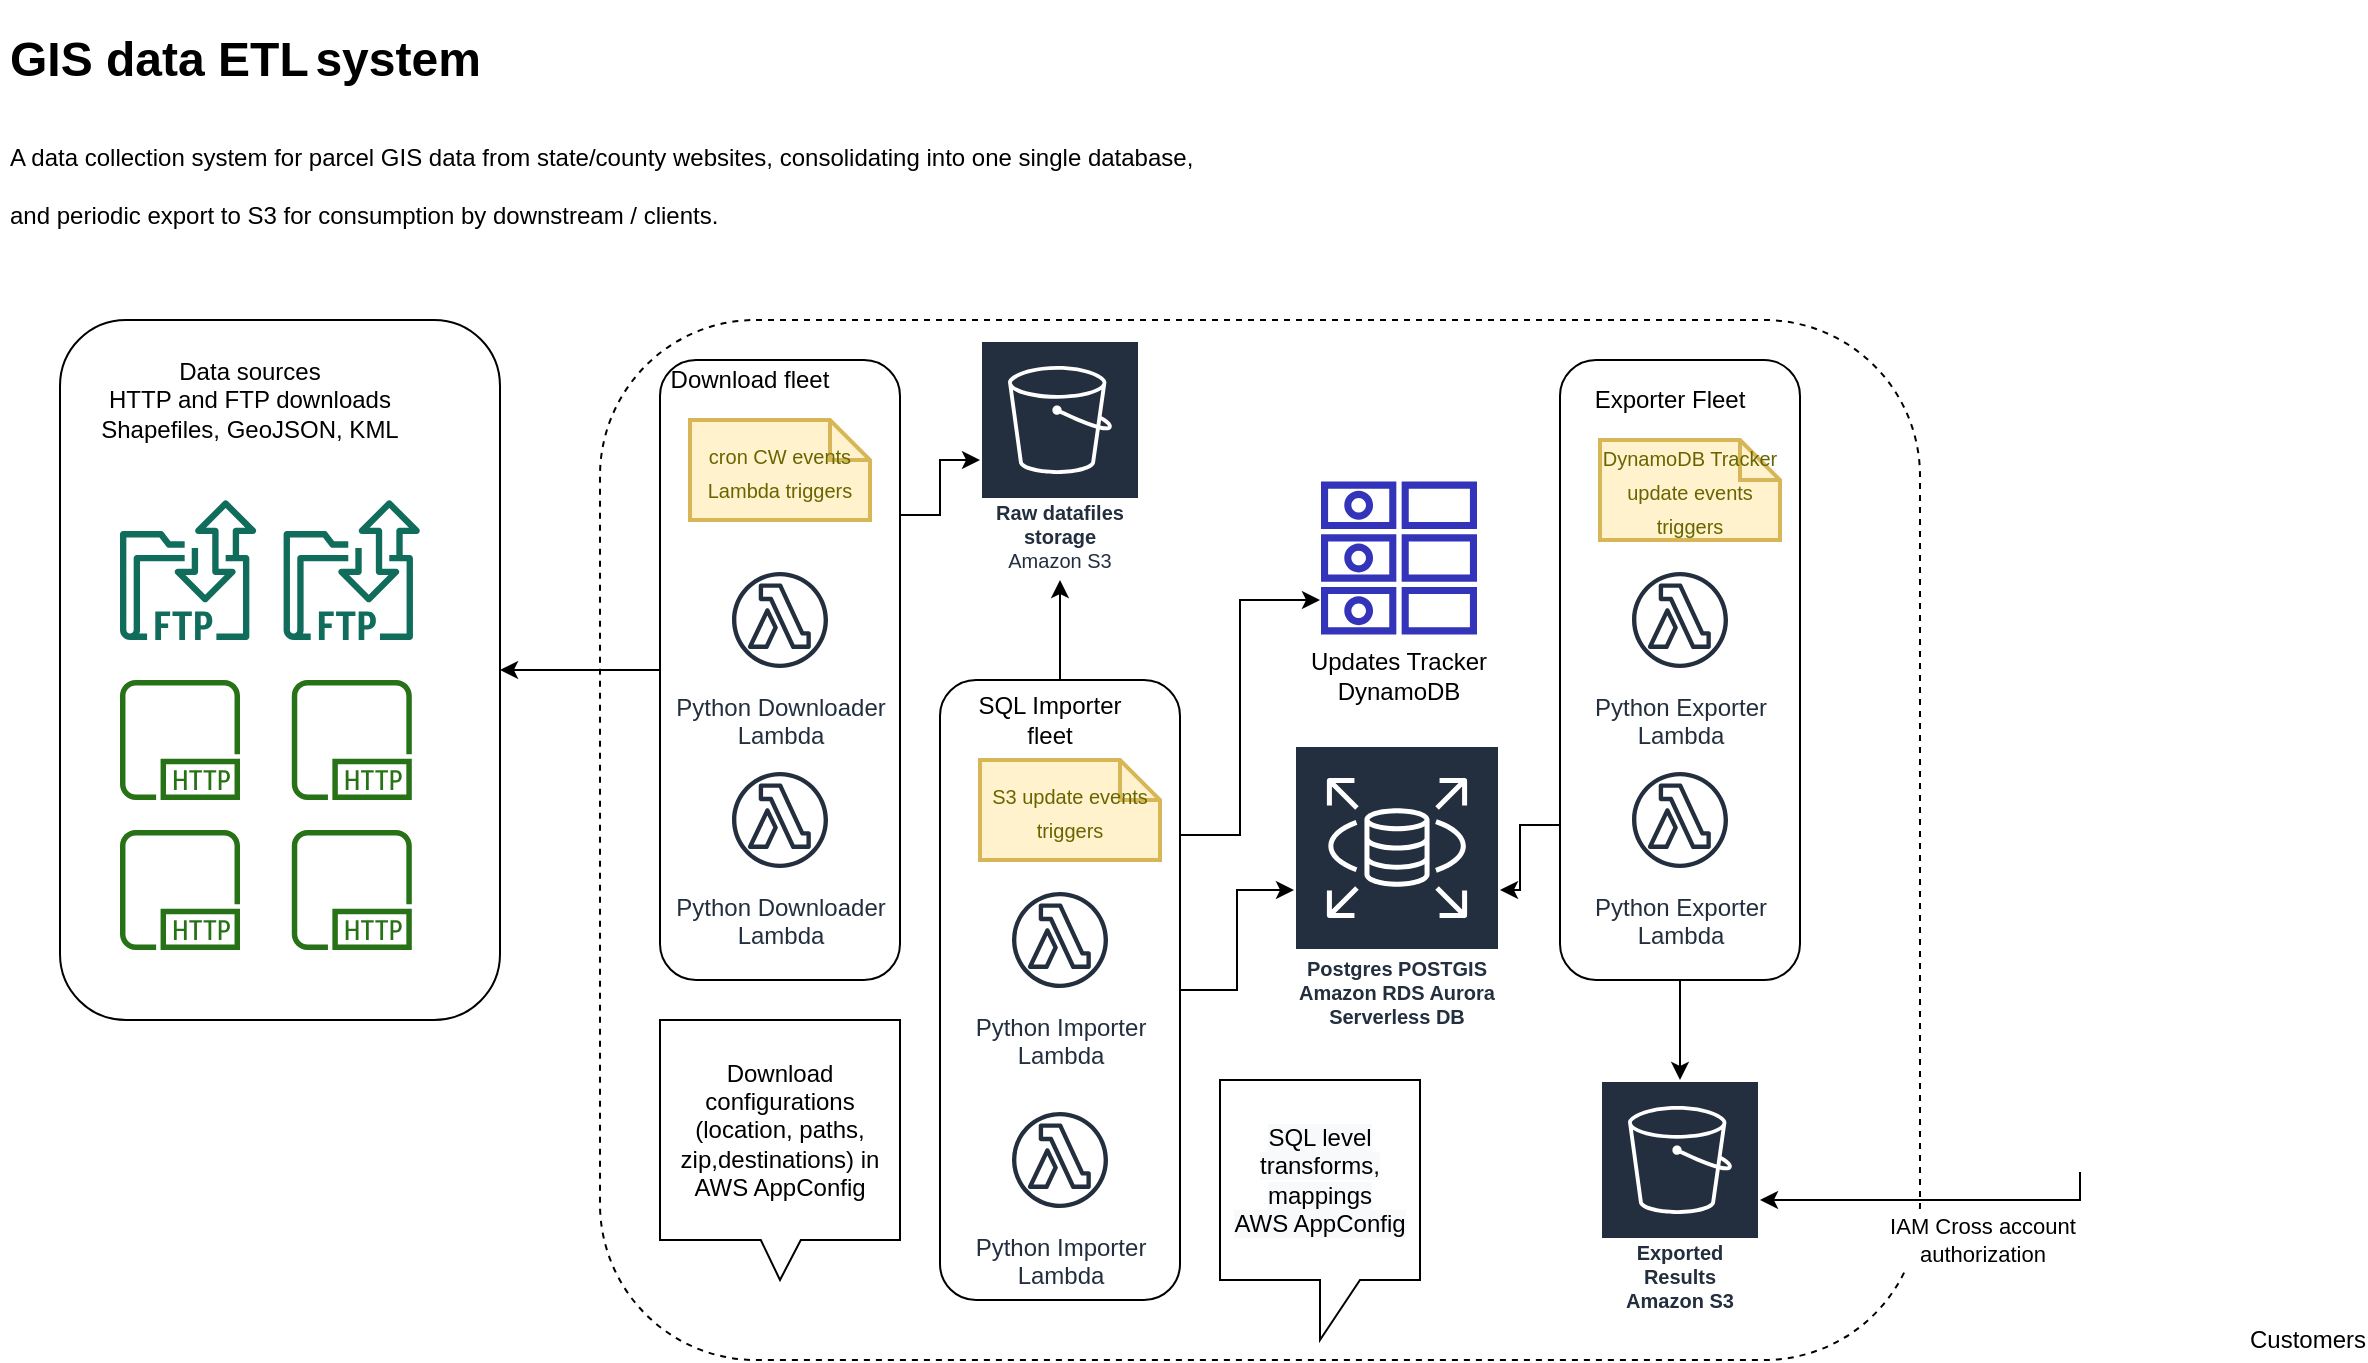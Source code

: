 <mxfile version="14.4.8" type="github">
  <diagram id="fG4mfilmmosczaM7Qcdk" name="Page-1">
    <mxGraphModel dx="2951" dy="996" grid="1" gridSize="10" guides="1" tooltips="1" connect="1" arrows="1" fold="1" page="1" pageScale="1" pageWidth="850" pageHeight="1100" math="0" shadow="0">
      <root>
        <mxCell id="0" />
        <mxCell id="1" parent="0" />
        <mxCell id="WzQwdtlZfrfVEQlYWAmg-1" value="&lt;h1&gt;&lt;span&gt;GIS data&amp;nbsp;&lt;/span&gt;ETL&lt;span style=&quot;font-size: 12px ; font-weight: normal&quot;&gt;&amp;nbsp;&lt;/span&gt;system&amp;nbsp;&lt;/h1&gt;&lt;h1&gt;&lt;span style=&quot;font-size: 12px ; font-weight: normal&quot;&gt;A data collection system for parcel GIS data from state/county websites, consolidating into one single database, and periodic export to S3 for consumption by downstream / clients.&lt;/span&gt;&lt;/h1&gt;" style="text;html=1;strokeColor=none;fillColor=none;spacing=5;spacingTop=-20;whiteSpace=wrap;overflow=hidden;rounded=0;" vertex="1" parent="1">
          <mxGeometry x="20" y="20" width="620" height="120" as="geometry" />
        </mxCell>
        <mxCell id="WzQwdtlZfrfVEQlYWAmg-2" value="" style="rounded=1;whiteSpace=wrap;html=1;" vertex="1" parent="1">
          <mxGeometry x="50" y="170" width="220" height="350" as="geometry" />
        </mxCell>
        <mxCell id="WzQwdtlZfrfVEQlYWAmg-3" value="Data sources&lt;br&gt;HTTP and FTP downloads&lt;br&gt;Shapefiles, GeoJSON, KML" style="text;html=1;strokeColor=none;fillColor=none;align=center;verticalAlign=middle;whiteSpace=wrap;rounded=0;" vertex="1" parent="1">
          <mxGeometry x="50" y="180" width="190" height="60" as="geometry" />
        </mxCell>
        <mxCell id="WzQwdtlZfrfVEQlYWAmg-5" value="" style="outlineConnect=0;fontColor=#232F3E;gradientColor=none;fillColor=#116D5B;strokeColor=none;dashed=0;verticalLabelPosition=bottom;verticalAlign=top;align=center;html=1;fontSize=12;fontStyle=0;aspect=fixed;shape=mxgraph.aws4.transfer_for_ftp_resource;" vertex="1" parent="1">
          <mxGeometry x="80" y="260" width="68.21" height="70" as="geometry" />
        </mxCell>
        <mxCell id="WzQwdtlZfrfVEQlYWAmg-6" value="" style="outlineConnect=0;fontColor=#232F3E;gradientColor=none;fillColor=#277116;strokeColor=none;dashed=0;verticalLabelPosition=bottom;verticalAlign=top;align=center;html=1;fontSize=12;fontStyle=0;aspect=fixed;pointerEvents=1;shape=mxgraph.aws4.http_protocol;" vertex="1" parent="1">
          <mxGeometry x="80" y="350" width="60" height="60" as="geometry" />
        </mxCell>
        <mxCell id="WzQwdtlZfrfVEQlYWAmg-7" value="" style="outlineConnect=0;fontColor=#232F3E;gradientColor=none;fillColor=#277116;strokeColor=none;dashed=0;verticalLabelPosition=bottom;verticalAlign=top;align=center;html=1;fontSize=12;fontStyle=0;aspect=fixed;pointerEvents=1;shape=mxgraph.aws4.http_protocol;" vertex="1" parent="1">
          <mxGeometry x="165.9" y="350" width="60" height="60" as="geometry" />
        </mxCell>
        <mxCell id="WzQwdtlZfrfVEQlYWAmg-8" value="" style="outlineConnect=0;fontColor=#232F3E;gradientColor=none;fillColor=#116D5B;strokeColor=none;dashed=0;verticalLabelPosition=bottom;verticalAlign=top;align=center;html=1;fontSize=12;fontStyle=0;aspect=fixed;shape=mxgraph.aws4.transfer_for_ftp_resource;" vertex="1" parent="1">
          <mxGeometry x="161.8" y="260" width="68.21" height="70" as="geometry" />
        </mxCell>
        <mxCell id="WzQwdtlZfrfVEQlYWAmg-9" value="" style="rounded=1;whiteSpace=wrap;html=1;dashed=1;strokeWidth=1;perimeterSpacing=0;" vertex="1" parent="1">
          <mxGeometry x="320" y="170" width="660" height="520" as="geometry" />
        </mxCell>
        <mxCell id="WzQwdtlZfrfVEQlYWAmg-15" value="" style="outlineConnect=0;fontColor=#232F3E;gradientColor=none;fillColor=#277116;strokeColor=none;dashed=0;verticalLabelPosition=bottom;verticalAlign=top;align=center;html=1;fontSize=12;fontStyle=0;aspect=fixed;pointerEvents=1;shape=mxgraph.aws4.http_protocol;" vertex="1" parent="1">
          <mxGeometry x="80" y="425" width="60" height="60" as="geometry" />
        </mxCell>
        <mxCell id="WzQwdtlZfrfVEQlYWAmg-16" value="" style="outlineConnect=0;fontColor=#232F3E;gradientColor=none;fillColor=#277116;strokeColor=none;dashed=0;verticalLabelPosition=bottom;verticalAlign=top;align=center;html=1;fontSize=12;fontStyle=0;aspect=fixed;pointerEvents=1;shape=mxgraph.aws4.http_protocol;" vertex="1" parent="1">
          <mxGeometry x="165.9" y="425" width="60" height="60" as="geometry" />
        </mxCell>
        <mxCell id="WzQwdtlZfrfVEQlYWAmg-17" value="Raw datafiles storage&lt;br&gt;&lt;span style=&quot;font-weight: normal&quot;&gt;Amazon S3&lt;/span&gt;" style="outlineConnect=0;fontColor=#232F3E;gradientColor=none;strokeColor=#ffffff;fillColor=#232F3E;dashed=0;verticalLabelPosition=middle;verticalAlign=bottom;align=center;html=1;whiteSpace=wrap;fontSize=10;fontStyle=1;spacing=3;shape=mxgraph.aws4.productIcon;prIcon=mxgraph.aws4.s3;" vertex="1" parent="1">
          <mxGeometry x="510" y="180" width="80" height="120" as="geometry" />
        </mxCell>
        <mxCell id="WzQwdtlZfrfVEQlYWAmg-23" value="Postgres POSTGIS Amazon RDS Aurora Serverless DB" style="outlineConnect=0;fontColor=#232F3E;gradientColor=none;strokeColor=#ffffff;fillColor=#232F3E;dashed=0;verticalLabelPosition=middle;verticalAlign=bottom;align=center;html=1;whiteSpace=wrap;fontSize=10;fontStyle=1;spacing=3;shape=mxgraph.aws4.productIcon;prIcon=mxgraph.aws4.rds;" vertex="1" parent="1">
          <mxGeometry x="667" y="382.5" width="103" height="145" as="geometry" />
        </mxCell>
        <mxCell id="WzQwdtlZfrfVEQlYWAmg-40" value="IAM Cross account&lt;br&gt;authorization" style="edgeStyle=orthogonalEdgeStyle;rounded=0;orthogonalLoop=1;jettySize=auto;html=1;exitX=0;exitY=0.5;exitDx=0;exitDy=0;" edge="1" parent="1" source="WzQwdtlZfrfVEQlYWAmg-26" target="WzQwdtlZfrfVEQlYWAmg-27">
          <mxGeometry x="-0.204" y="20" relative="1" as="geometry">
            <Array as="points">
              <mxPoint x="1060" y="596" />
              <mxPoint x="1060" y="600" />
            </Array>
            <mxPoint x="1" as="offset" />
          </mxGeometry>
        </mxCell>
        <mxCell id="WzQwdtlZfrfVEQlYWAmg-26" value="" style="shape=image;html=1;verticalAlign=top;verticalLabelPosition=bottom;labelBackgroundColor=#ffffff;imageAspect=0;aspect=fixed;image=https://cdn2.iconfinder.com/data/icons/essential-web-1-1/50/group-customers-team-contacts-family-128.png;strokeWidth=1;" vertex="1" parent="1">
          <mxGeometry x="1060" y="540" width="128" height="128" as="geometry" />
        </mxCell>
        <mxCell id="WzQwdtlZfrfVEQlYWAmg-27" value="Exported Results&lt;br&gt;Amazon S3" style="outlineConnect=0;fontColor=#232F3E;gradientColor=none;strokeColor=#ffffff;fillColor=#232F3E;dashed=0;verticalLabelPosition=middle;verticalAlign=bottom;align=center;html=1;whiteSpace=wrap;fontSize=10;fontStyle=1;spacing=3;shape=mxgraph.aws4.productIcon;prIcon=mxgraph.aws4.s3;" vertex="1" parent="1">
          <mxGeometry x="820" y="550" width="80" height="120" as="geometry" />
        </mxCell>
        <mxCell id="WzQwdtlZfrfVEQlYWAmg-28" value="" style="group" vertex="1" connectable="0" parent="1">
          <mxGeometry x="490" y="350" width="120" height="310" as="geometry" />
        </mxCell>
        <mxCell id="WzQwdtlZfrfVEQlYWAmg-18" value="" style="rounded=1;whiteSpace=wrap;html=1;strokeWidth=1;" vertex="1" parent="WzQwdtlZfrfVEQlYWAmg-28">
          <mxGeometry width="120" height="310" as="geometry" />
        </mxCell>
        <mxCell id="WzQwdtlZfrfVEQlYWAmg-19" value="Python Importer&lt;br&gt;Lambda&lt;br&gt;" style="outlineConnect=0;fontColor=#232F3E;gradientColor=none;strokeColor=#232F3E;fillColor=#ffffff;dashed=0;verticalLabelPosition=bottom;verticalAlign=top;align=center;html=1;fontSize=12;fontStyle=0;aspect=fixed;shape=mxgraph.aws4.resourceIcon;resIcon=mxgraph.aws4.lambda_function;" vertex="1" parent="WzQwdtlZfrfVEQlYWAmg-28">
          <mxGeometry x="30" y="100" width="60" height="60" as="geometry" />
        </mxCell>
        <mxCell id="WzQwdtlZfrfVEQlYWAmg-21" value="SQL Importer fleet" style="text;html=1;strokeColor=none;fillColor=none;align=center;verticalAlign=middle;whiteSpace=wrap;rounded=0;" vertex="1" parent="WzQwdtlZfrfVEQlYWAmg-28">
          <mxGeometry x="10" y="10" width="90" height="20" as="geometry" />
        </mxCell>
        <mxCell id="WzQwdtlZfrfVEQlYWAmg-22" value="&lt;span style=&quot;font-size: 10px&quot;&gt;S3 update events triggers&lt;/span&gt;" style="shape=note;strokeWidth=2;fontSize=14;size=20;whiteSpace=wrap;html=1;fillColor=#fff2cc;strokeColor=#d6b656;fontColor=#666600;" vertex="1" parent="WzQwdtlZfrfVEQlYWAmg-28">
          <mxGeometry x="20" y="40" width="90" height="50" as="geometry" />
        </mxCell>
        <mxCell id="WzQwdtlZfrfVEQlYWAmg-49" value="Python Importer&lt;br&gt;Lambda&lt;br&gt;" style="outlineConnect=0;fontColor=#232F3E;gradientColor=none;strokeColor=#232F3E;fillColor=#ffffff;dashed=0;verticalLabelPosition=bottom;verticalAlign=top;align=center;html=1;fontSize=12;fontStyle=0;aspect=fixed;shape=mxgraph.aws4.resourceIcon;resIcon=mxgraph.aws4.lambda_function;" vertex="1" parent="WzQwdtlZfrfVEQlYWAmg-28">
          <mxGeometry x="30" y="210" width="60" height="60" as="geometry" />
        </mxCell>
        <mxCell id="WzQwdtlZfrfVEQlYWAmg-29" value="" style="group" vertex="1" connectable="0" parent="1">
          <mxGeometry x="350" y="190" width="120" height="310" as="geometry" />
        </mxCell>
        <mxCell id="WzQwdtlZfrfVEQlYWAmg-10" value="" style="rounded=1;whiteSpace=wrap;html=1;strokeWidth=1;" vertex="1" parent="WzQwdtlZfrfVEQlYWAmg-29">
          <mxGeometry width="120" height="310" as="geometry" />
        </mxCell>
        <mxCell id="WzQwdtlZfrfVEQlYWAmg-11" value="Python Downloader&lt;br&gt;Lambda" style="outlineConnect=0;fontColor=#232F3E;gradientColor=none;strokeColor=#232F3E;fillColor=#ffffff;dashed=0;verticalLabelPosition=bottom;verticalAlign=top;align=center;html=1;fontSize=12;fontStyle=0;aspect=fixed;shape=mxgraph.aws4.resourceIcon;resIcon=mxgraph.aws4.lambda_function;" vertex="1" parent="WzQwdtlZfrfVEQlYWAmg-29">
          <mxGeometry x="30" y="100" width="60" height="60" as="geometry" />
        </mxCell>
        <mxCell id="WzQwdtlZfrfVEQlYWAmg-12" value="Python Downloader&lt;br&gt;Lambda" style="outlineConnect=0;fontColor=#232F3E;gradientColor=none;strokeColor=#232F3E;fillColor=#ffffff;dashed=0;verticalLabelPosition=bottom;verticalAlign=top;align=center;html=1;fontSize=12;fontStyle=0;aspect=fixed;shape=mxgraph.aws4.resourceIcon;resIcon=mxgraph.aws4.lambda_function;" vertex="1" parent="WzQwdtlZfrfVEQlYWAmg-29">
          <mxGeometry x="30" y="200" width="60" height="60" as="geometry" />
        </mxCell>
        <mxCell id="WzQwdtlZfrfVEQlYWAmg-13" value="Download fleet" style="text;html=1;strokeColor=none;fillColor=none;align=center;verticalAlign=middle;whiteSpace=wrap;rounded=0;" vertex="1" parent="WzQwdtlZfrfVEQlYWAmg-29">
          <mxGeometry width="90" height="20" as="geometry" />
        </mxCell>
        <mxCell id="WzQwdtlZfrfVEQlYWAmg-14" value="&lt;font style=&quot;font-size: 10px&quot;&gt;cron CW events Lambda triggers&lt;/font&gt;" style="shape=note;strokeWidth=2;fontSize=14;size=20;whiteSpace=wrap;html=1;fillColor=#fff2cc;strokeColor=#d6b656;fontColor=#666600;" vertex="1" parent="WzQwdtlZfrfVEQlYWAmg-29">
          <mxGeometry x="15" y="30" width="90" height="50" as="geometry" />
        </mxCell>
        <mxCell id="WzQwdtlZfrfVEQlYWAmg-32" value="" style="group" vertex="1" connectable="0" parent="1">
          <mxGeometry x="680.5" y="260" width="110" height="98" as="geometry" />
        </mxCell>
        <mxCell id="WzQwdtlZfrfVEQlYWAmg-24" value="" style="outlineConnect=0;fontColor=#232F3E;gradientColor=none;fillColor=#3334B9;strokeColor=none;dashed=0;verticalLabelPosition=bottom;verticalAlign=top;align=center;html=1;fontSize=12;fontStyle=0;aspect=fixed;pointerEvents=1;shape=mxgraph.aws4.attributes;" vertex="1" parent="WzQwdtlZfrfVEQlYWAmg-32">
          <mxGeometry y="-10" width="78" height="78" as="geometry" />
        </mxCell>
        <mxCell id="WzQwdtlZfrfVEQlYWAmg-25" value="Updates Tracker&lt;br&gt;DynamoDB" style="text;html=1;strokeColor=none;fillColor=none;align=center;verticalAlign=middle;whiteSpace=wrap;rounded=0;" vertex="1" parent="WzQwdtlZfrfVEQlYWAmg-32">
          <mxGeometry x="-6.5" y="78" width="91" height="20" as="geometry" />
        </mxCell>
        <mxCell id="WzQwdtlZfrfVEQlYWAmg-33" value="" style="group" vertex="1" connectable="0" parent="1">
          <mxGeometry x="800" y="190" width="120" height="310" as="geometry" />
        </mxCell>
        <mxCell id="WzQwdtlZfrfVEQlYWAmg-34" value="" style="rounded=1;whiteSpace=wrap;html=1;strokeWidth=1;" vertex="1" parent="WzQwdtlZfrfVEQlYWAmg-33">
          <mxGeometry width="120" height="310" as="geometry" />
        </mxCell>
        <mxCell id="WzQwdtlZfrfVEQlYWAmg-35" value="Python Exporter&lt;br&gt;Lambda" style="outlineConnect=0;fontColor=#232F3E;gradientColor=none;strokeColor=#232F3E;fillColor=#ffffff;dashed=0;verticalLabelPosition=bottom;verticalAlign=top;align=center;html=1;fontSize=12;fontStyle=0;aspect=fixed;shape=mxgraph.aws4.resourceIcon;resIcon=mxgraph.aws4.lambda_function;" vertex="1" parent="WzQwdtlZfrfVEQlYWAmg-33">
          <mxGeometry x="30" y="100" width="60" height="60" as="geometry" />
        </mxCell>
        <mxCell id="WzQwdtlZfrfVEQlYWAmg-37" value="Exporter Fleet" style="text;html=1;strokeColor=none;fillColor=none;align=center;verticalAlign=middle;whiteSpace=wrap;rounded=0;" vertex="1" parent="WzQwdtlZfrfVEQlYWAmg-33">
          <mxGeometry x="10" y="10" width="90" height="20" as="geometry" />
        </mxCell>
        <mxCell id="WzQwdtlZfrfVEQlYWAmg-38" value="&lt;span style=&quot;font-size: 10px&quot;&gt;DynamoDB Tracker update events triggers&lt;/span&gt;" style="shape=note;strokeWidth=2;fontSize=14;size=20;whiteSpace=wrap;html=1;fillColor=#fff2cc;strokeColor=#d6b656;fontColor=#666600;" vertex="1" parent="WzQwdtlZfrfVEQlYWAmg-33">
          <mxGeometry x="20" y="40" width="90" height="50" as="geometry" />
        </mxCell>
        <mxCell id="WzQwdtlZfrfVEQlYWAmg-52" value="Python Exporter&lt;br&gt;Lambda" style="outlineConnect=0;fontColor=#232F3E;gradientColor=none;strokeColor=#232F3E;fillColor=#ffffff;dashed=0;verticalLabelPosition=bottom;verticalAlign=top;align=center;html=1;fontSize=12;fontStyle=0;aspect=fixed;shape=mxgraph.aws4.resourceIcon;resIcon=mxgraph.aws4.lambda_function;" vertex="1" parent="WzQwdtlZfrfVEQlYWAmg-33">
          <mxGeometry x="30" y="200" width="60" height="60" as="geometry" />
        </mxCell>
        <mxCell id="WzQwdtlZfrfVEQlYWAmg-41" value="Customers&lt;br&gt;" style="text;html=1;strokeColor=none;fillColor=none;align=center;verticalAlign=middle;whiteSpace=wrap;rounded=0;" vertex="1" parent="1">
          <mxGeometry x="1154" y="670" width="40" height="20" as="geometry" />
        </mxCell>
        <mxCell id="WzQwdtlZfrfVEQlYWAmg-42" value="Download configurations (location, paths, zip,destinations) in&lt;br&gt;AWS AppConfig" style="shape=callout;whiteSpace=wrap;html=1;perimeter=calloutPerimeter;strokeWidth=1;rotation=0;size=20;position=0.42;position2=0.5;" vertex="1" parent="1">
          <mxGeometry x="350" y="520" width="120" height="130" as="geometry" />
        </mxCell>
        <mxCell id="WzQwdtlZfrfVEQlYWAmg-43" value="&lt;span style=&quot;color: rgb(0 , 0 , 0) ; font-family: &amp;#34;helvetica&amp;#34; ; font-size: 12px ; font-style: normal ; font-weight: 400 ; letter-spacing: normal ; text-align: center ; text-indent: 0px ; text-transform: none ; word-spacing: 0px ; background-color: rgb(248 , 249 , 250) ; display: inline ; float: none&quot;&gt;SQL level transforms, mappings&lt;/span&gt;&lt;br style=&quot;color: rgb(0 , 0 , 0) ; font-family: &amp;#34;helvetica&amp;#34; ; font-size: 12px ; font-style: normal ; font-weight: 400 ; letter-spacing: normal ; text-align: center ; text-indent: 0px ; text-transform: none ; word-spacing: 0px ; background-color: rgb(248 , 249 , 250)&quot;&gt;&lt;span style=&quot;color: rgb(0 , 0 , 0) ; font-family: &amp;#34;helvetica&amp;#34; ; font-size: 12px ; font-style: normal ; font-weight: 400 ; letter-spacing: normal ; text-align: center ; text-indent: 0px ; text-transform: none ; word-spacing: 0px ; background-color: rgb(248 , 249 , 250) ; display: inline ; float: none&quot;&gt;AWS AppConfig&lt;/span&gt;" style="shape=callout;whiteSpace=wrap;html=1;perimeter=calloutPerimeter;strokeWidth=1;rotation=0;" vertex="1" parent="1">
          <mxGeometry x="630" y="550" width="100" height="130" as="geometry" />
        </mxCell>
        <mxCell id="WzQwdtlZfrfVEQlYWAmg-46" style="edgeStyle=orthogonalEdgeStyle;rounded=0;orthogonalLoop=1;jettySize=auto;html=1;exitX=1;exitY=0.25;exitDx=0;exitDy=0;" edge="1" parent="1" source="WzQwdtlZfrfVEQlYWAmg-10" target="WzQwdtlZfrfVEQlYWAmg-17">
          <mxGeometry relative="1" as="geometry" />
        </mxCell>
        <mxCell id="WzQwdtlZfrfVEQlYWAmg-48" style="edgeStyle=orthogonalEdgeStyle;rounded=0;orthogonalLoop=1;jettySize=auto;html=1;exitX=0.5;exitY=0;exitDx=0;exitDy=0;" edge="1" parent="1" source="WzQwdtlZfrfVEQlYWAmg-18" target="WzQwdtlZfrfVEQlYWAmg-17">
          <mxGeometry relative="1" as="geometry" />
        </mxCell>
        <mxCell id="WzQwdtlZfrfVEQlYWAmg-50" style="edgeStyle=orthogonalEdgeStyle;rounded=0;orthogonalLoop=1;jettySize=auto;html=1;" edge="1" parent="1" source="WzQwdtlZfrfVEQlYWAmg-18" target="WzQwdtlZfrfVEQlYWAmg-23">
          <mxGeometry relative="1" as="geometry" />
        </mxCell>
        <mxCell id="WzQwdtlZfrfVEQlYWAmg-51" style="edgeStyle=orthogonalEdgeStyle;rounded=0;orthogonalLoop=1;jettySize=auto;html=1;exitX=1;exitY=0.25;exitDx=0;exitDy=0;" edge="1" parent="1" source="WzQwdtlZfrfVEQlYWAmg-18">
          <mxGeometry relative="1" as="geometry">
            <mxPoint x="680" y="310" as="targetPoint" />
            <Array as="points">
              <mxPoint x="640" y="427" />
              <mxPoint x="640" y="310" />
            </Array>
          </mxGeometry>
        </mxCell>
        <mxCell id="WzQwdtlZfrfVEQlYWAmg-53" style="edgeStyle=orthogonalEdgeStyle;rounded=0;orthogonalLoop=1;jettySize=auto;html=1;exitX=0;exitY=0.75;exitDx=0;exitDy=0;" edge="1" parent="1" source="WzQwdtlZfrfVEQlYWAmg-34" target="WzQwdtlZfrfVEQlYWAmg-23">
          <mxGeometry relative="1" as="geometry" />
        </mxCell>
        <mxCell id="WzQwdtlZfrfVEQlYWAmg-54" style="edgeStyle=orthogonalEdgeStyle;rounded=0;orthogonalLoop=1;jettySize=auto;html=1;exitX=0.5;exitY=1;exitDx=0;exitDy=0;" edge="1" parent="1" source="WzQwdtlZfrfVEQlYWAmg-34" target="WzQwdtlZfrfVEQlYWAmg-27">
          <mxGeometry relative="1" as="geometry" />
        </mxCell>
        <mxCell id="WzQwdtlZfrfVEQlYWAmg-55" style="edgeStyle=orthogonalEdgeStyle;rounded=0;orthogonalLoop=1;jettySize=auto;html=1;exitX=0;exitY=0.5;exitDx=0;exitDy=0;entryX=1;entryY=0.5;entryDx=0;entryDy=0;" edge="1" parent="1" source="WzQwdtlZfrfVEQlYWAmg-10" target="WzQwdtlZfrfVEQlYWAmg-2">
          <mxGeometry relative="1" as="geometry" />
        </mxCell>
      </root>
    </mxGraphModel>
  </diagram>
</mxfile>
